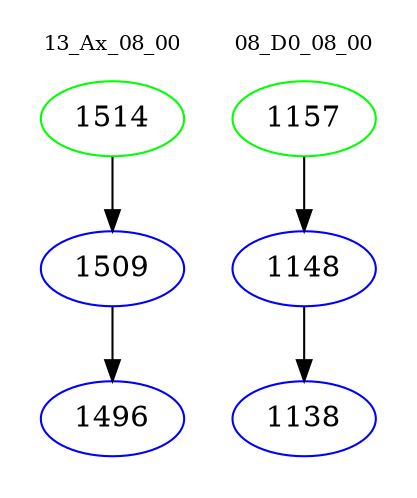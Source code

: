 digraph{
subgraph cluster_0 {
color = white
label = "13_Ax_08_00";
fontsize=10;
T0_1514 [label="1514", color="green"]
T0_1514 -> T0_1509 [color="black"]
T0_1509 [label="1509", color="blue"]
T0_1509 -> T0_1496 [color="black"]
T0_1496 [label="1496", color="blue"]
}
subgraph cluster_1 {
color = white
label = "08_D0_08_00";
fontsize=10;
T1_1157 [label="1157", color="green"]
T1_1157 -> T1_1148 [color="black"]
T1_1148 [label="1148", color="blue"]
T1_1148 -> T1_1138 [color="black"]
T1_1138 [label="1138", color="blue"]
}
}
